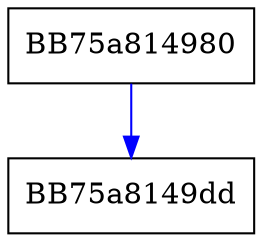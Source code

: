 digraph InitializeIfNotAlready {
  node [shape="box"];
  graph [splines=ortho];
  BB75a814980 -> BB75a8149dd [color="blue"];
}